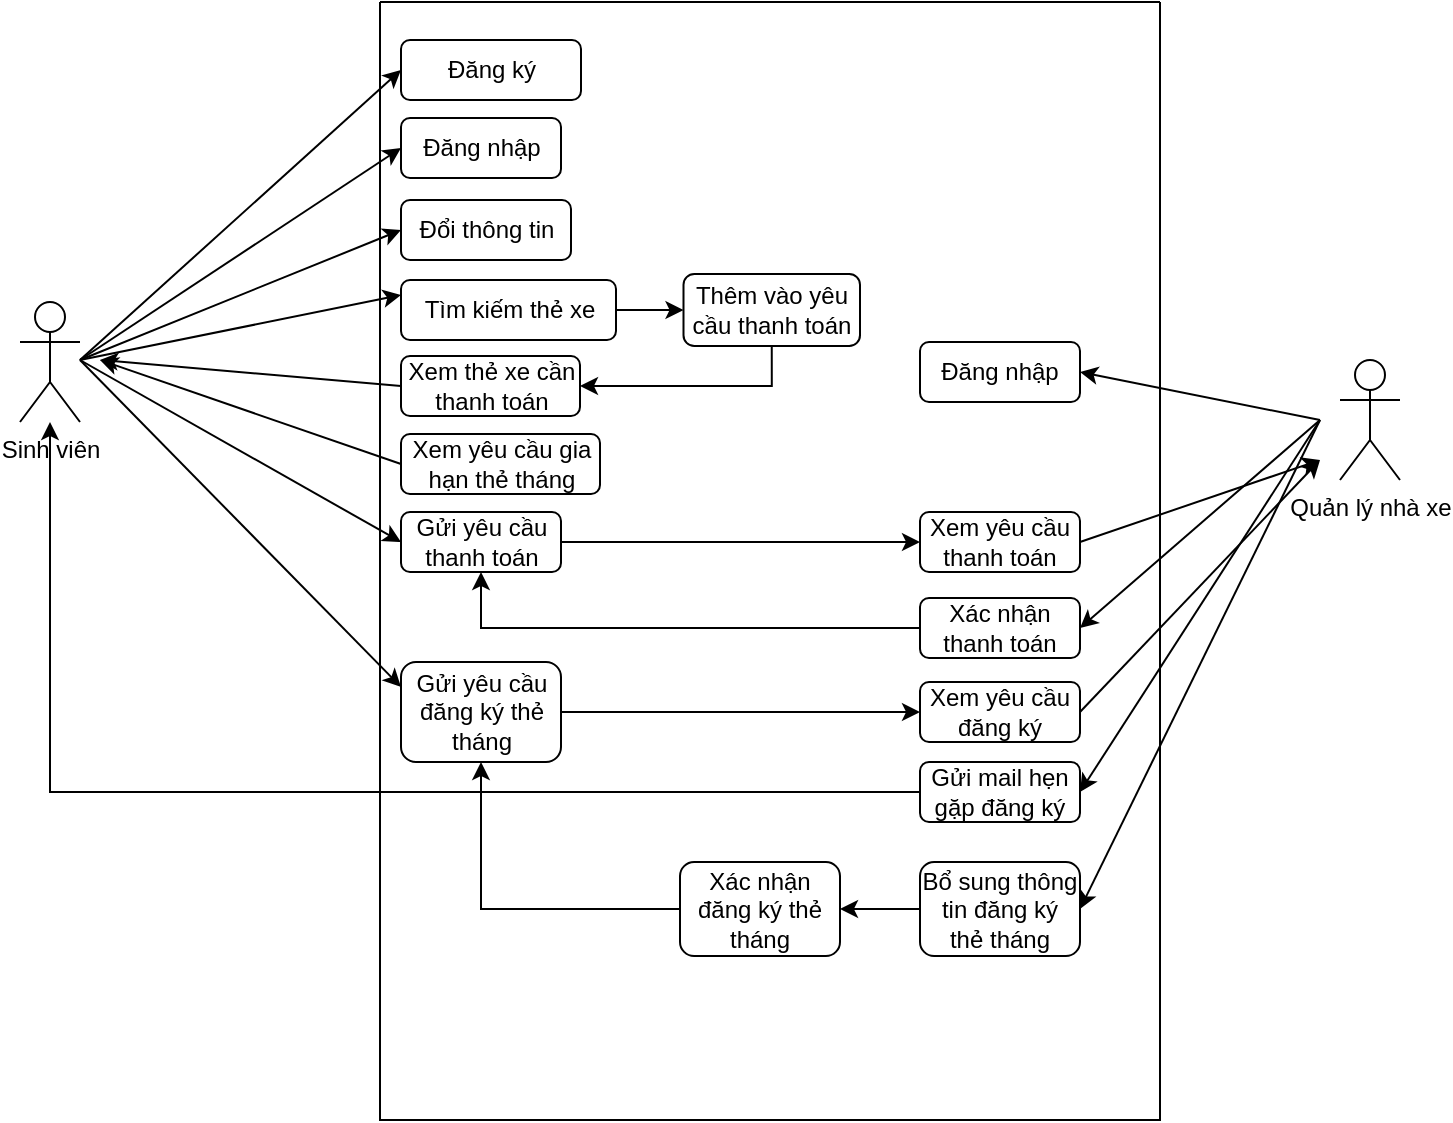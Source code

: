 <mxfile version="24.8.8">
  <diagram name="Trang-1" id="D9kbNR4Y4z5BwE0H5Da0">
    <mxGraphModel dx="880" dy="468" grid="1" gridSize="10" guides="1" tooltips="1" connect="1" arrows="1" fold="1" page="1" pageScale="1" pageWidth="1169" pageHeight="827" math="0" shadow="0">
      <root>
        <mxCell id="0" />
        <mxCell id="1" parent="0" />
        <mxCell id="RE8hw0GTR6m2Dy88vsNo-1" value="Sinh viên" style="shape=umlActor;verticalLabelPosition=bottom;verticalAlign=top;html=1;outlineConnect=0;" vertex="1" parent="1">
          <mxGeometry x="110" y="171" width="30" height="60" as="geometry" />
        </mxCell>
        <mxCell id="RE8hw0GTR6m2Dy88vsNo-2" value="Quản lý nhà xe" style="shape=umlActor;verticalLabelPosition=bottom;verticalAlign=top;html=1;outlineConnect=0;" vertex="1" parent="1">
          <mxGeometry x="770" y="200" width="30" height="60" as="geometry" />
        </mxCell>
        <mxCell id="RE8hw0GTR6m2Dy88vsNo-3" value="" style="endArrow=classic;html=1;rounded=0;entryX=0;entryY=0.5;entryDx=0;entryDy=0;" edge="1" parent="1" target="RE8hw0GTR6m2Dy88vsNo-4">
          <mxGeometry width="50" height="50" relative="1" as="geometry">
            <mxPoint x="140" y="200" as="sourcePoint" />
            <mxPoint x="190" y="160" as="targetPoint" />
          </mxGeometry>
        </mxCell>
        <mxCell id="RE8hw0GTR6m2Dy88vsNo-5" value="" style="endArrow=classic;html=1;rounded=0;entryX=0;entryY=0.5;entryDx=0;entryDy=0;" edge="1" parent="1" target="RE8hw0GTR6m2Dy88vsNo-6">
          <mxGeometry width="50" height="50" relative="1" as="geometry">
            <mxPoint x="140" y="200" as="sourcePoint" />
            <mxPoint x="200" y="170" as="targetPoint" />
          </mxGeometry>
        </mxCell>
        <mxCell id="RE8hw0GTR6m2Dy88vsNo-7" value="" style="endArrow=classic;html=1;rounded=0;entryX=0;entryY=0.5;entryDx=0;entryDy=0;" edge="1" parent="1" target="RE8hw0GTR6m2Dy88vsNo-32">
          <mxGeometry width="50" height="50" relative="1" as="geometry">
            <mxPoint x="140" y="200" as="sourcePoint" />
            <mxPoint x="300.5" y="254" as="targetPoint" />
          </mxGeometry>
        </mxCell>
        <mxCell id="RE8hw0GTR6m2Dy88vsNo-9" value="" style="endArrow=classic;html=1;rounded=0;entryX=0;entryY=0.25;entryDx=0;entryDy=0;" edge="1" parent="1" target="RE8hw0GTR6m2Dy88vsNo-38">
          <mxGeometry width="50" height="50" relative="1" as="geometry">
            <mxPoint x="140" y="200" as="sourcePoint" />
            <mxPoint x="300.5" y="331.5" as="targetPoint" />
          </mxGeometry>
        </mxCell>
        <mxCell id="RE8hw0GTR6m2Dy88vsNo-13" value="" style="endArrow=classic;html=1;rounded=0;entryX=0;entryY=0.5;entryDx=0;entryDy=0;" edge="1" parent="1" target="RE8hw0GTR6m2Dy88vsNo-12">
          <mxGeometry width="50" height="50" relative="1" as="geometry">
            <mxPoint x="140" y="200" as="sourcePoint" />
            <mxPoint x="200" y="175" as="targetPoint" />
          </mxGeometry>
        </mxCell>
        <mxCell id="RE8hw0GTR6m2Dy88vsNo-14" value="" style="endArrow=classic;html=1;rounded=0;entryX=0;entryY=0.25;entryDx=0;entryDy=0;" edge="1" parent="1" target="RE8hw0GTR6m2Dy88vsNo-15">
          <mxGeometry width="50" height="50" relative="1" as="geometry">
            <mxPoint x="140" y="200" as="sourcePoint" />
            <mxPoint x="290" y="384" as="targetPoint" />
          </mxGeometry>
        </mxCell>
        <mxCell id="RE8hw0GTR6m2Dy88vsNo-16" value="" style="swimlane;startSize=0;" vertex="1" parent="1">
          <mxGeometry x="290" y="21" width="390" height="559" as="geometry" />
        </mxCell>
        <mxCell id="RE8hw0GTR6m2Dy88vsNo-4" value="Đăng ký" style="rounded=1;whiteSpace=wrap;html=1;" vertex="1" parent="RE8hw0GTR6m2Dy88vsNo-16">
          <mxGeometry x="10.5" y="19" width="90" height="30" as="geometry" />
        </mxCell>
        <mxCell id="RE8hw0GTR6m2Dy88vsNo-6" value="Đăng nhập" style="rounded=1;whiteSpace=wrap;html=1;" vertex="1" parent="RE8hw0GTR6m2Dy88vsNo-16">
          <mxGeometry x="10.5" y="58" width="80" height="30" as="geometry" />
        </mxCell>
        <mxCell id="RE8hw0GTR6m2Dy88vsNo-12" value="Đổi thông tin" style="rounded=1;whiteSpace=wrap;html=1;" vertex="1" parent="RE8hw0GTR6m2Dy88vsNo-16">
          <mxGeometry x="10.5" y="99" width="85" height="30" as="geometry" />
        </mxCell>
        <mxCell id="RE8hw0GTR6m2Dy88vsNo-58" value="" style="edgeStyle=orthogonalEdgeStyle;rounded=0;orthogonalLoop=1;jettySize=auto;html=1;" edge="1" parent="RE8hw0GTR6m2Dy88vsNo-16" source="RE8hw0GTR6m2Dy88vsNo-15" target="RE8hw0GTR6m2Dy88vsNo-57">
          <mxGeometry relative="1" as="geometry" />
        </mxCell>
        <mxCell id="RE8hw0GTR6m2Dy88vsNo-15" value="Tìm kiếm thẻ xe" style="rounded=1;whiteSpace=wrap;html=1;" vertex="1" parent="RE8hw0GTR6m2Dy88vsNo-16">
          <mxGeometry x="10.5" y="139" width="107.5" height="30" as="geometry" />
        </mxCell>
        <mxCell id="RE8hw0GTR6m2Dy88vsNo-17" value="Đăng nhập" style="rounded=1;whiteSpace=wrap;html=1;" vertex="1" parent="RE8hw0GTR6m2Dy88vsNo-16">
          <mxGeometry x="270" y="170" width="80" height="30" as="geometry" />
        </mxCell>
        <mxCell id="RE8hw0GTR6m2Dy88vsNo-55" value="" style="edgeStyle=orthogonalEdgeStyle;rounded=0;orthogonalLoop=1;jettySize=auto;html=1;" edge="1" parent="RE8hw0GTR6m2Dy88vsNo-16" source="RE8hw0GTR6m2Dy88vsNo-28" target="RE8hw0GTR6m2Dy88vsNo-54">
          <mxGeometry relative="1" as="geometry" />
        </mxCell>
        <mxCell id="RE8hw0GTR6m2Dy88vsNo-28" value="Bổ sung thông tin đăng ký thẻ tháng" style="rounded=1;whiteSpace=wrap;html=1;" vertex="1" parent="RE8hw0GTR6m2Dy88vsNo-16">
          <mxGeometry x="270" y="430" width="80" height="47" as="geometry" />
        </mxCell>
        <mxCell id="RE8hw0GTR6m2Dy88vsNo-29" value="" style="endArrow=classic;html=1;rounded=0;entryX=1;entryY=0.5;entryDx=0;entryDy=0;" edge="1" parent="RE8hw0GTR6m2Dy88vsNo-16" target="RE8hw0GTR6m2Dy88vsNo-28">
          <mxGeometry width="50" height="50" relative="1" as="geometry">
            <mxPoint x="470" y="209" as="sourcePoint" />
            <mxPoint x="456" y="258" as="targetPoint" />
          </mxGeometry>
        </mxCell>
        <mxCell id="RE8hw0GTR6m2Dy88vsNo-26" value="Gửi mail hẹn gặp đăng ký" style="rounded=1;whiteSpace=wrap;html=1;" vertex="1" parent="RE8hw0GTR6m2Dy88vsNo-16">
          <mxGeometry x="270" y="380" width="80" height="30" as="geometry" />
        </mxCell>
        <mxCell id="RE8hw0GTR6m2Dy88vsNo-24" value="Xem yêu cầu đăng ký" style="rounded=1;whiteSpace=wrap;html=1;" vertex="1" parent="RE8hw0GTR6m2Dy88vsNo-16">
          <mxGeometry x="270" y="340" width="80" height="30" as="geometry" />
        </mxCell>
        <mxCell id="RE8hw0GTR6m2Dy88vsNo-37" style="edgeStyle=orthogonalEdgeStyle;rounded=0;orthogonalLoop=1;jettySize=auto;html=1;exitX=0;exitY=0.5;exitDx=0;exitDy=0;" edge="1" parent="RE8hw0GTR6m2Dy88vsNo-16" source="RE8hw0GTR6m2Dy88vsNo-22" target="RE8hw0GTR6m2Dy88vsNo-32">
          <mxGeometry relative="1" as="geometry" />
        </mxCell>
        <mxCell id="RE8hw0GTR6m2Dy88vsNo-22" value="Xác nhận thanh toán" style="rounded=1;whiteSpace=wrap;html=1;" vertex="1" parent="RE8hw0GTR6m2Dy88vsNo-16">
          <mxGeometry x="270" y="298" width="80" height="30" as="geometry" />
        </mxCell>
        <mxCell id="RE8hw0GTR6m2Dy88vsNo-20" value="Xem yêu cầu thanh toán" style="rounded=1;whiteSpace=wrap;html=1;" vertex="1" parent="RE8hw0GTR6m2Dy88vsNo-16">
          <mxGeometry x="270" y="255" width="80" height="30" as="geometry" />
        </mxCell>
        <mxCell id="RE8hw0GTR6m2Dy88vsNo-35" value="" style="edgeStyle=orthogonalEdgeStyle;rounded=0;orthogonalLoop=1;jettySize=auto;html=1;" edge="1" parent="RE8hw0GTR6m2Dy88vsNo-16" source="RE8hw0GTR6m2Dy88vsNo-32" target="RE8hw0GTR6m2Dy88vsNo-20">
          <mxGeometry relative="1" as="geometry" />
        </mxCell>
        <mxCell id="RE8hw0GTR6m2Dy88vsNo-32" value="Gửi yêu cầu thanh toán" style="rounded=1;whiteSpace=wrap;html=1;" vertex="1" parent="RE8hw0GTR6m2Dy88vsNo-16">
          <mxGeometry x="10.5" y="255" width="80" height="30" as="geometry" />
        </mxCell>
        <mxCell id="RE8hw0GTR6m2Dy88vsNo-42" style="edgeStyle=orthogonalEdgeStyle;rounded=0;orthogonalLoop=1;jettySize=auto;html=1;entryX=0;entryY=0.5;entryDx=0;entryDy=0;" edge="1" parent="RE8hw0GTR6m2Dy88vsNo-16" source="RE8hw0GTR6m2Dy88vsNo-38" target="RE8hw0GTR6m2Dy88vsNo-24">
          <mxGeometry relative="1" as="geometry" />
        </mxCell>
        <mxCell id="RE8hw0GTR6m2Dy88vsNo-38" value="Gửi yêu cầu đăng ký thẻ tháng" style="rounded=1;whiteSpace=wrap;html=1;" vertex="1" parent="RE8hw0GTR6m2Dy88vsNo-16">
          <mxGeometry x="10.5" y="330" width="80" height="50" as="geometry" />
        </mxCell>
        <mxCell id="RE8hw0GTR6m2Dy88vsNo-46" value="Xem thẻ xe cần thanh toán" style="rounded=1;whiteSpace=wrap;html=1;" vertex="1" parent="RE8hw0GTR6m2Dy88vsNo-16">
          <mxGeometry x="10.5" y="177" width="89.5" height="30" as="geometry" />
        </mxCell>
        <mxCell id="RE8hw0GTR6m2Dy88vsNo-47" value="Xem yêu cầu gia hạn thẻ tháng" style="rounded=1;whiteSpace=wrap;html=1;" vertex="1" parent="RE8hw0GTR6m2Dy88vsNo-16">
          <mxGeometry x="10.5" y="216" width="99.5" height="30" as="geometry" />
        </mxCell>
        <mxCell id="RE8hw0GTR6m2Dy88vsNo-56" style="edgeStyle=orthogonalEdgeStyle;rounded=0;orthogonalLoop=1;jettySize=auto;html=1;entryX=0.5;entryY=1;entryDx=0;entryDy=0;" edge="1" parent="RE8hw0GTR6m2Dy88vsNo-16" source="RE8hw0GTR6m2Dy88vsNo-54" target="RE8hw0GTR6m2Dy88vsNo-38">
          <mxGeometry relative="1" as="geometry" />
        </mxCell>
        <mxCell id="RE8hw0GTR6m2Dy88vsNo-54" value="Xác nhận đăng ký thẻ tháng" style="rounded=1;whiteSpace=wrap;html=1;" vertex="1" parent="RE8hw0GTR6m2Dy88vsNo-16">
          <mxGeometry x="150" y="430" width="80" height="47" as="geometry" />
        </mxCell>
        <mxCell id="RE8hw0GTR6m2Dy88vsNo-59" style="edgeStyle=orthogonalEdgeStyle;rounded=0;orthogonalLoop=1;jettySize=auto;html=1;entryX=1;entryY=0.5;entryDx=0;entryDy=0;exitX=0.5;exitY=1;exitDx=0;exitDy=0;" edge="1" parent="RE8hw0GTR6m2Dy88vsNo-16" source="RE8hw0GTR6m2Dy88vsNo-57" target="RE8hw0GTR6m2Dy88vsNo-46">
          <mxGeometry relative="1" as="geometry" />
        </mxCell>
        <mxCell id="RE8hw0GTR6m2Dy88vsNo-57" value="Thêm vào yêu cầu thanh toán" style="whiteSpace=wrap;html=1;rounded=1;" vertex="1" parent="RE8hw0GTR6m2Dy88vsNo-16">
          <mxGeometry x="151.75" y="136" width="88.25" height="36" as="geometry" />
        </mxCell>
        <mxCell id="RE8hw0GTR6m2Dy88vsNo-23" value="" style="endArrow=classic;html=1;rounded=0;entryX=1;entryY=0.5;entryDx=0;entryDy=0;" edge="1" parent="1" target="RE8hw0GTR6m2Dy88vsNo-22">
          <mxGeometry width="50" height="50" relative="1" as="geometry">
            <mxPoint x="760" y="230" as="sourcePoint" />
            <mxPoint x="766" y="140" as="targetPoint" />
          </mxGeometry>
        </mxCell>
        <mxCell id="RE8hw0GTR6m2Dy88vsNo-27" value="" style="endArrow=classic;html=1;rounded=0;entryX=1;entryY=0.5;entryDx=0;entryDy=0;" edge="1" parent="1" target="RE8hw0GTR6m2Dy88vsNo-26">
          <mxGeometry width="50" height="50" relative="1" as="geometry">
            <mxPoint x="760" y="230" as="sourcePoint" />
            <mxPoint x="786" y="160" as="targetPoint" />
          </mxGeometry>
        </mxCell>
        <mxCell id="RE8hw0GTR6m2Dy88vsNo-18" value="" style="endArrow=classic;html=1;rounded=0;entryX=1;entryY=0.5;entryDx=0;entryDy=0;" edge="1" parent="1" target="RE8hw0GTR6m2Dy88vsNo-17">
          <mxGeometry width="50" height="50" relative="1" as="geometry">
            <mxPoint x="760" y="230" as="sourcePoint" />
            <mxPoint x="746" y="120" as="targetPoint" />
          </mxGeometry>
        </mxCell>
        <mxCell id="RE8hw0GTR6m2Dy88vsNo-44" value="" style="endArrow=classic;html=1;rounded=0;exitX=1;exitY=0.5;exitDx=0;exitDy=0;" edge="1" parent="1" source="RE8hw0GTR6m2Dy88vsNo-24">
          <mxGeometry width="50" height="50" relative="1" as="geometry">
            <mxPoint x="430" y="270" as="sourcePoint" />
            <mxPoint x="760" y="250" as="targetPoint" />
          </mxGeometry>
        </mxCell>
        <mxCell id="RE8hw0GTR6m2Dy88vsNo-45" value="" style="endArrow=classic;html=1;rounded=0;exitX=1;exitY=0.5;exitDx=0;exitDy=0;" edge="1" parent="1" source="RE8hw0GTR6m2Dy88vsNo-20">
          <mxGeometry width="50" height="50" relative="1" as="geometry">
            <mxPoint x="430" y="250" as="sourcePoint" />
            <mxPoint x="760" y="250" as="targetPoint" />
          </mxGeometry>
        </mxCell>
        <mxCell id="RE8hw0GTR6m2Dy88vsNo-49" value="" style="endArrow=classic;html=1;rounded=0;exitX=0;exitY=0.5;exitDx=0;exitDy=0;" edge="1" parent="1" source="RE8hw0GTR6m2Dy88vsNo-46">
          <mxGeometry width="50" height="50" relative="1" as="geometry">
            <mxPoint x="430" y="250" as="sourcePoint" />
            <mxPoint x="150" y="200" as="targetPoint" />
          </mxGeometry>
        </mxCell>
        <mxCell id="RE8hw0GTR6m2Dy88vsNo-50" value="" style="endArrow=classic;html=1;rounded=0;exitX=0;exitY=0.5;exitDx=0;exitDy=0;" edge="1" parent="1" source="RE8hw0GTR6m2Dy88vsNo-47">
          <mxGeometry width="50" height="50" relative="1" as="geometry">
            <mxPoint x="440" y="260" as="sourcePoint" />
            <mxPoint x="150" y="200" as="targetPoint" />
          </mxGeometry>
        </mxCell>
        <mxCell id="RE8hw0GTR6m2Dy88vsNo-53" style="edgeStyle=orthogonalEdgeStyle;rounded=0;orthogonalLoop=1;jettySize=auto;html=1;" edge="1" parent="1" source="RE8hw0GTR6m2Dy88vsNo-26" target="RE8hw0GTR6m2Dy88vsNo-1">
          <mxGeometry relative="1" as="geometry" />
        </mxCell>
      </root>
    </mxGraphModel>
  </diagram>
</mxfile>

